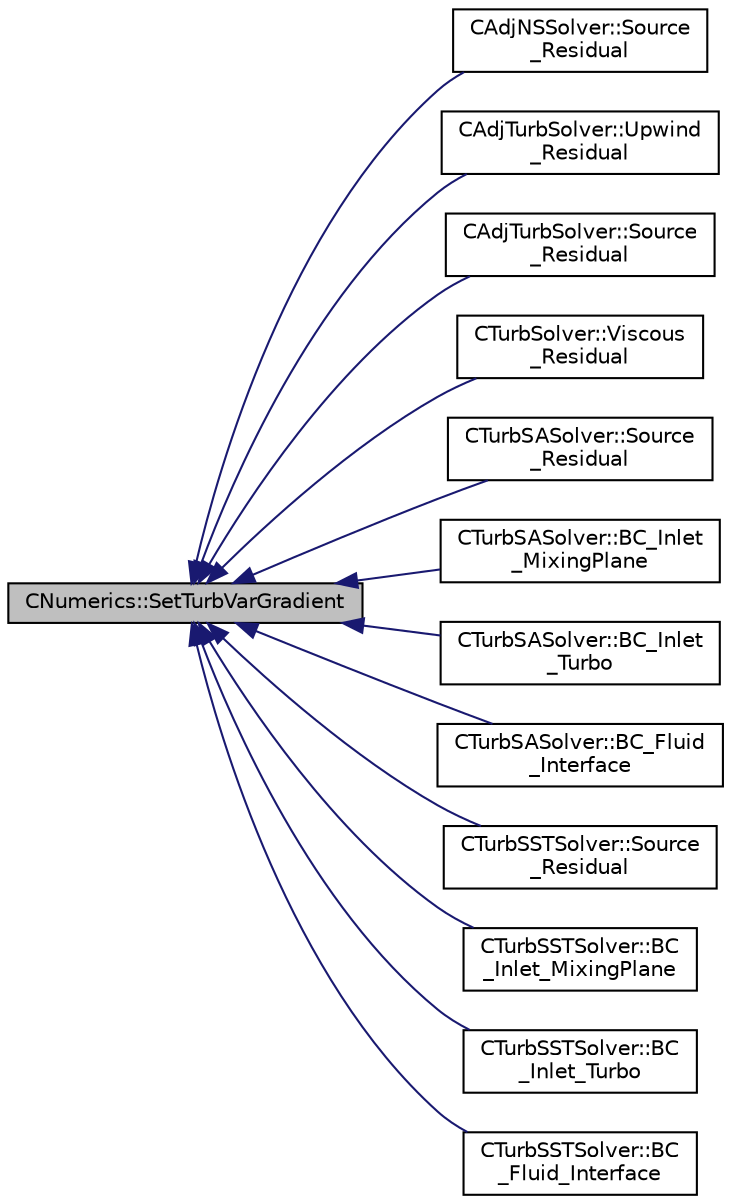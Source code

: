 digraph "CNumerics::SetTurbVarGradient"
{
  edge [fontname="Helvetica",fontsize="10",labelfontname="Helvetica",labelfontsize="10"];
  node [fontname="Helvetica",fontsize="10",shape=record];
  rankdir="LR";
  Node917 [label="CNumerics::SetTurbVarGradient",height=0.2,width=0.4,color="black", fillcolor="grey75", style="filled", fontcolor="black"];
  Node917 -> Node918 [dir="back",color="midnightblue",fontsize="10",style="solid",fontname="Helvetica"];
  Node918 [label="CAdjNSSolver::Source\l_Residual",height=0.2,width=0.4,color="black", fillcolor="white", style="filled",URL="$class_c_adj_n_s_solver.html#af2cb5ceadb98384f7504b6f7c6e6840c",tooltip="Source term computation. "];
  Node917 -> Node919 [dir="back",color="midnightblue",fontsize="10",style="solid",fontname="Helvetica"];
  Node919 [label="CAdjTurbSolver::Upwind\l_Residual",height=0.2,width=0.4,color="black", fillcolor="white", style="filled",URL="$class_c_adj_turb_solver.html#ad7f35bfeec670ed4357083ecdada59f5",tooltip="Compute the spatial integration using a upwind scheme. "];
  Node917 -> Node920 [dir="back",color="midnightblue",fontsize="10",style="solid",fontname="Helvetica"];
  Node920 [label="CAdjTurbSolver::Source\l_Residual",height=0.2,width=0.4,color="black", fillcolor="white", style="filled",URL="$class_c_adj_turb_solver.html#a4747f82b90660beb3b54cb04a3b5a9ef",tooltip="Source term computation. "];
  Node917 -> Node921 [dir="back",color="midnightblue",fontsize="10",style="solid",fontname="Helvetica"];
  Node921 [label="CTurbSolver::Viscous\l_Residual",height=0.2,width=0.4,color="black", fillcolor="white", style="filled",URL="$class_c_turb_solver.html#aa7a7c19bca5d22e9073cbd165f7a0c94",tooltip="Compute the viscous residuals for the turbulent equation. "];
  Node917 -> Node922 [dir="back",color="midnightblue",fontsize="10",style="solid",fontname="Helvetica"];
  Node922 [label="CTurbSASolver::Source\l_Residual",height=0.2,width=0.4,color="black", fillcolor="white", style="filled",URL="$class_c_turb_s_a_solver.html#aeb6d236450de024807b0692674b0cc0f",tooltip="Source term computation. "];
  Node917 -> Node923 [dir="back",color="midnightblue",fontsize="10",style="solid",fontname="Helvetica"];
  Node923 [label="CTurbSASolver::BC_Inlet\l_MixingPlane",height=0.2,width=0.4,color="black", fillcolor="white", style="filled",URL="$class_c_turb_s_a_solver.html#a75c50cab5888e913ea59dd03c23be8e6",tooltip="Impose the inlet boundary condition. "];
  Node917 -> Node924 [dir="back",color="midnightblue",fontsize="10",style="solid",fontname="Helvetica"];
  Node924 [label="CTurbSASolver::BC_Inlet\l_Turbo",height=0.2,width=0.4,color="black", fillcolor="white", style="filled",URL="$class_c_turb_s_a_solver.html#a2e05ecc017b2b3716bfc6728e4a734e8",tooltip="Impose the inlet boundary condition. "];
  Node917 -> Node925 [dir="back",color="midnightblue",fontsize="10",style="solid",fontname="Helvetica"];
  Node925 [label="CTurbSASolver::BC_Fluid\l_Interface",height=0.2,width=0.4,color="black", fillcolor="white", style="filled",URL="$class_c_turb_s_a_solver.html#a4311973e232f0f0d1ddd661f52e47531",tooltip="Impose the fluid interface boundary condition using tranfer data. "];
  Node917 -> Node926 [dir="back",color="midnightblue",fontsize="10",style="solid",fontname="Helvetica"];
  Node926 [label="CTurbSSTSolver::Source\l_Residual",height=0.2,width=0.4,color="black", fillcolor="white", style="filled",URL="$class_c_turb_s_s_t_solver.html#ae5ada21c83db478d242a183e498f6cde",tooltip="Source term computation. "];
  Node917 -> Node927 [dir="back",color="midnightblue",fontsize="10",style="solid",fontname="Helvetica"];
  Node927 [label="CTurbSSTSolver::BC\l_Inlet_MixingPlane",height=0.2,width=0.4,color="black", fillcolor="white", style="filled",URL="$class_c_turb_s_s_t_solver.html#a76eebd24fcfc25255c3089f2b1a9acbd",tooltip="Impose the inlet boundary condition. "];
  Node917 -> Node928 [dir="back",color="midnightblue",fontsize="10",style="solid",fontname="Helvetica"];
  Node928 [label="CTurbSSTSolver::BC\l_Inlet_Turbo",height=0.2,width=0.4,color="black", fillcolor="white", style="filled",URL="$class_c_turb_s_s_t_solver.html#a8957c42841a00d3880fb5886e2f4de3c",tooltip="Impose the inlet boundary condition. "];
  Node917 -> Node929 [dir="back",color="midnightblue",fontsize="10",style="solid",fontname="Helvetica"];
  Node929 [label="CTurbSSTSolver::BC\l_Fluid_Interface",height=0.2,width=0.4,color="black", fillcolor="white", style="filled",URL="$class_c_turb_s_s_t_solver.html#a59752956d49ea64cd4a06f52e1b5088b",tooltip="Impose the interface state across sliding meshes. "];
}
